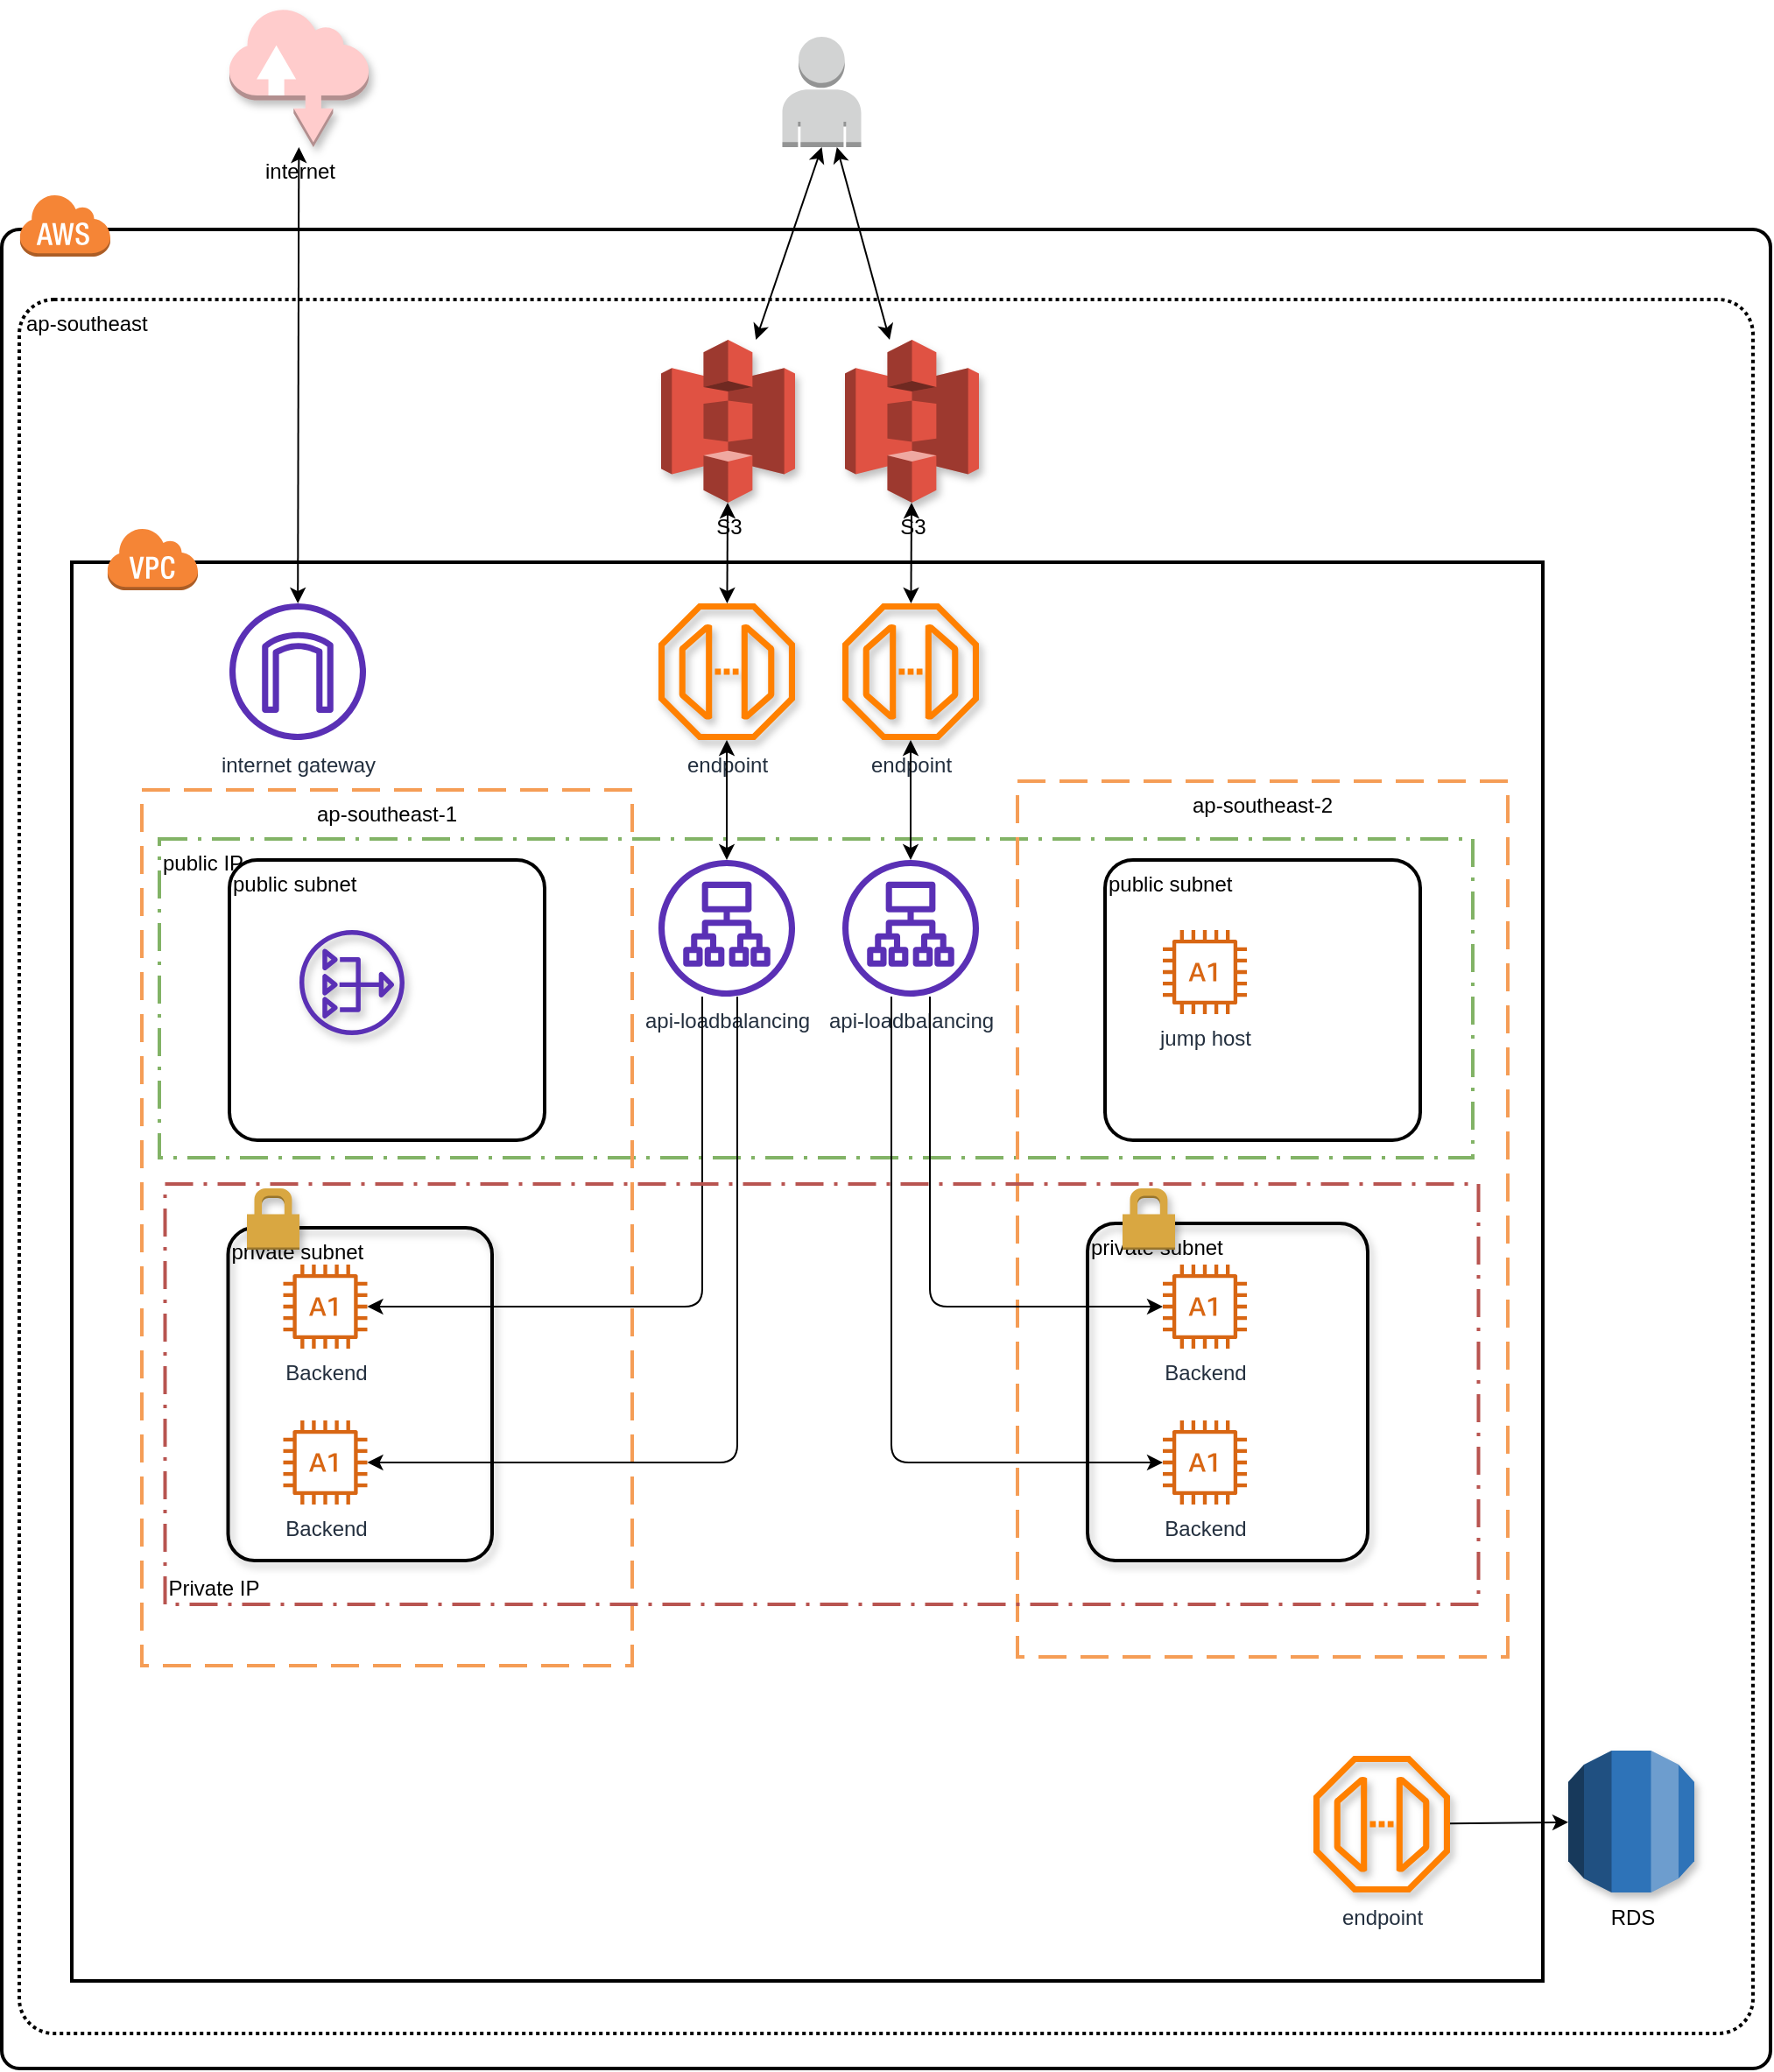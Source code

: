 <mxfile version="14.9.3" type="github">
  <diagram id="Ug4ck6MXC8iZvnKIEbA-" name="Page-1">
    <mxGraphModel dx="2563" dy="2133" grid="1" gridSize="10" guides="1" tooltips="1" connect="1" arrows="1" fold="1" page="1" pageScale="1" pageWidth="827" pageHeight="1169" math="0" shadow="0">
      <root>
        <mxCell id="0" />
        <mxCell id="1" parent="0" />
        <mxCell id="q-lyD5IT4TntcW8uLdAv-90" value="public IP" style="rounded=0;arcSize=10;dashed=1;dashPattern=8 3 1 3;strokeWidth=2;shadow=0;sketch=0;align=left;verticalAlign=top;strokeColor=#82b366;fillColor=none;" vertex="1" parent="1">
          <mxGeometry x="90" y="318" width="750" height="182" as="geometry" />
        </mxCell>
        <mxCell id="q-lyD5IT4TntcW8uLdAv-25" value="" style="rounded=1;arcSize=1;dashed=0;fillColor=none;gradientColor=none;strokeWidth=2;shadow=0;sketch=0;" vertex="1" parent="1">
          <mxGeometry y="-30" width="1010" height="1050" as="geometry" />
        </mxCell>
        <mxCell id="q-lyD5IT4TntcW8uLdAv-27" value="ap-southeast" style="rounded=1;arcSize=2;dashed=1;fillColor=none;gradientColor=none;dashPattern=1 1;strokeWidth=2;shadow=0;sketch=0;verticalAlign=top;align=left;spacingLeft=2;" vertex="1" parent="1">
          <mxGeometry x="10" y="10" width="990" height="990" as="geometry" />
        </mxCell>
        <mxCell id="q-lyD5IT4TntcW8uLdAv-31" value="" style="rounded=1;arcSize=0;dashed=0;fillColor=none;gradientColor=none;strokeWidth=2;shadow=0;sketch=0;" vertex="1" parent="1">
          <mxGeometry x="40" y="160" width="840" height="810" as="geometry" />
        </mxCell>
        <mxCell id="q-lyD5IT4TntcW8uLdAv-34" value="ap-southeast-2" style="rounded=1;arcSize=0;dashed=1;strokeColor=#F59D56;fillColor=none;gradientColor=none;dashPattern=8 4;strokeWidth=2;shadow=0;sketch=0;verticalAlign=top;" vertex="1" parent="1">
          <mxGeometry x="580" y="285" width="280" height="500" as="geometry" />
        </mxCell>
        <mxCell id="q-lyD5IT4TntcW8uLdAv-88" value="public subnet" style="rounded=1;arcSize=10;dashed=0;fillColor=none;gradientColor=none;strokeWidth=2;shadow=0;sketch=0;align=left;verticalAlign=top;" vertex="1" parent="1">
          <mxGeometry x="630" y="330" width="180" height="160" as="geometry" />
        </mxCell>
        <mxCell id="q-lyD5IT4TntcW8uLdAv-1" value="" style="outlineConnect=0;dashed=0;verticalLabelPosition=bottom;verticalAlign=top;align=center;html=1;shape=mxgraph.aws3.user;fillColor=#D2D3D3;gradientColor=none;sketch=0;" vertex="1" parent="1">
          <mxGeometry x="445.75" y="-140" width="45" height="63" as="geometry" />
        </mxCell>
        <mxCell id="q-lyD5IT4TntcW8uLdAv-26" value="" style="dashed=0;html=1;shape=mxgraph.aws3.cloud;fillColor=#F58536;gradientColor=none;dashed=0;shadow=0;sketch=0;" vertex="1" parent="1">
          <mxGeometry x="10" y="-50.5" width="52" height="36" as="geometry" />
        </mxCell>
        <mxCell id="q-lyD5IT4TntcW8uLdAv-32" value="" style="dashed=0;html=1;shape=mxgraph.aws3.virtual_private_cloud;fillColor=#F58536;gradientColor=none;dashed=0;shadow=0;sketch=0;strokeColor=#000000;" vertex="1" parent="1">
          <mxGeometry x="60" y="140" width="52" height="36" as="geometry" />
        </mxCell>
        <object label="ap-southeast-1" id="q-lyD5IT4TntcW8uLdAv-33">
          <mxCell style="rounded=1;arcSize=0;dashed=1;strokeColor=#F59D56;fillColor=none;gradientColor=none;dashPattern=8 4;strokeWidth=2;shadow=0;sketch=0;whiteSpace=wrap;verticalAlign=top;align=center;" vertex="1" parent="1">
            <mxGeometry x="80" y="290" width="280" height="500" as="geometry" />
          </mxCell>
        </object>
        <mxCell id="q-lyD5IT4TntcW8uLdAv-38" value="internet gateway" style="outlineConnect=0;fontColor=#232F3E;gradientColor=none;fillColor=#5A30B5;strokeColor=none;dashed=0;verticalLabelPosition=bottom;verticalAlign=top;align=center;html=1;fontSize=12;fontStyle=0;aspect=fixed;pointerEvents=1;shape=mxgraph.aws4.internet_gateway;shadow=0;sketch=0;" vertex="1" parent="1">
          <mxGeometry x="130" y="183.5" width="78" height="78" as="geometry" />
        </mxCell>
        <mxCell id="q-lyD5IT4TntcW8uLdAv-39" value="api-loadbalancing" style="outlineConnect=0;fontColor=#232F3E;gradientColor=none;fillColor=#5A30B5;strokeColor=none;dashed=0;verticalLabelPosition=bottom;verticalAlign=top;align=center;html=1;fontSize=12;fontStyle=0;aspect=fixed;pointerEvents=1;shape=mxgraph.aws4.application_load_balancer;shadow=0;sketch=0;" vertex="1" parent="1">
          <mxGeometry x="375" y="330" width="78" height="78" as="geometry" />
        </mxCell>
        <mxCell id="q-lyD5IT4TntcW8uLdAv-43" value="Backend" style="outlineConnect=0;fontColor=#232F3E;gradientColor=none;fillColor=#D86613;strokeColor=none;dashed=0;verticalLabelPosition=bottom;verticalAlign=top;align=center;html=1;fontSize=12;fontStyle=0;aspect=fixed;pointerEvents=1;shape=mxgraph.aws4.a1_instance;shadow=0;sketch=0;" vertex="1" parent="1">
          <mxGeometry x="160.75" y="650" width="48" height="48" as="geometry" />
        </mxCell>
        <mxCell id="q-lyD5IT4TntcW8uLdAv-45" value="Backend" style="outlineConnect=0;fontColor=#232F3E;gradientColor=none;fillColor=#D86613;strokeColor=none;dashed=0;verticalLabelPosition=bottom;verticalAlign=top;align=center;html=1;fontSize=12;fontStyle=0;aspect=fixed;pointerEvents=1;shape=mxgraph.aws4.a1_instance;shadow=0;sketch=0;" vertex="1" parent="1">
          <mxGeometry x="160.75" y="561" width="48" height="48" as="geometry" />
        </mxCell>
        <mxCell id="q-lyD5IT4TntcW8uLdAv-46" value="endpoint" style="outlineConnect=0;fontColor=#232F3E;gradientColor=none;dashed=0;verticalLabelPosition=bottom;verticalAlign=top;align=center;html=1;fontSize=12;fontStyle=0;aspect=fixed;pointerEvents=1;shape=mxgraph.aws4.endpoint;shadow=1;sketch=0;fillColor=#FF8000;" vertex="1" parent="1">
          <mxGeometry x="375" y="183.5" width="78" height="78" as="geometry" />
        </mxCell>
        <mxCell id="q-lyD5IT4TntcW8uLdAv-47" value="jump host" style="outlineConnect=0;fontColor=#232F3E;gradientColor=none;fillColor=#D86613;strokeColor=none;dashed=0;verticalLabelPosition=bottom;verticalAlign=top;align=center;html=1;fontSize=12;fontStyle=0;aspect=fixed;pointerEvents=1;shape=mxgraph.aws4.a1_instance;shadow=0;sketch=0;" vertex="1" parent="1">
          <mxGeometry x="663" y="370" width="48" height="48" as="geometry" />
        </mxCell>
        <mxCell id="q-lyD5IT4TntcW8uLdAv-48" value="" style="outlineConnect=0;fontColor=#232F3E;gradientColor=none;fillColor=#5A30B5;strokeColor=none;dashed=0;verticalLabelPosition=bottom;verticalAlign=top;align=center;html=1;fontSize=12;fontStyle=0;aspect=fixed;pointerEvents=1;shape=mxgraph.aws4.nat_gateway;shadow=1;sketch=0;" vertex="1" parent="1">
          <mxGeometry x="170" y="370" width="60" height="60" as="geometry" />
        </mxCell>
        <mxCell id="q-lyD5IT4TntcW8uLdAv-49" value="S3" style="outlineConnect=0;dashed=0;verticalLabelPosition=bottom;verticalAlign=top;align=center;html=1;shape=mxgraph.aws3.s3;fillColor=#E05243;gradientColor=none;shadow=1;sketch=0;strokeColor=#000000;" vertex="1" parent="1">
          <mxGeometry x="376.5" y="33" width="76.5" height="93" as="geometry" />
        </mxCell>
        <mxCell id="q-lyD5IT4TntcW8uLdAv-50" value="RDS" style="outlineConnect=0;dashed=0;verticalLabelPosition=bottom;verticalAlign=top;align=center;html=1;shape=mxgraph.aws3.rds;fillColor=#2E73B8;gradientColor=none;shadow=1;sketch=0;strokeColor=#000000;" vertex="1" parent="1">
          <mxGeometry x="894.5" y="838.5" width="72" height="81" as="geometry" />
        </mxCell>
        <mxCell id="q-lyD5IT4TntcW8uLdAv-51" value="endpoint" style="outlineConnect=0;fontColor=#232F3E;gradientColor=none;dashed=0;verticalLabelPosition=bottom;verticalAlign=top;align=center;html=1;fontSize=12;fontStyle=0;aspect=fixed;pointerEvents=1;shape=mxgraph.aws4.endpoint;shadow=1;sketch=0;fillColor=#FF8000;" vertex="1" parent="1">
          <mxGeometry x="749" y="841.5" width="78" height="78" as="geometry" />
        </mxCell>
        <mxCell id="q-lyD5IT4TntcW8uLdAv-55" value="" style="endArrow=classic;startArrow=classic;html=1;" edge="1" parent="1" source="q-lyD5IT4TntcW8uLdAv-46" target="q-lyD5IT4TntcW8uLdAv-49">
          <mxGeometry width="50" height="50" relative="1" as="geometry">
            <mxPoint x="480" y="260" as="sourcePoint" />
            <mxPoint x="530" y="210" as="targetPoint" />
          </mxGeometry>
        </mxCell>
        <mxCell id="q-lyD5IT4TntcW8uLdAv-56" value="" style="endArrow=classic;startArrow=classic;html=1;" edge="1" parent="1" source="q-lyD5IT4TntcW8uLdAv-39" target="q-lyD5IT4TntcW8uLdAv-46">
          <mxGeometry width="50" height="50" relative="1" as="geometry">
            <mxPoint x="480" y="260" as="sourcePoint" />
            <mxPoint x="530" y="210" as="targetPoint" />
          </mxGeometry>
        </mxCell>
        <mxCell id="q-lyD5IT4TntcW8uLdAv-58" value="" style="edgeStyle=segmentEdgeStyle;endArrow=classic;html=1;" edge="1" parent="1" source="q-lyD5IT4TntcW8uLdAv-39" target="q-lyD5IT4TntcW8uLdAv-43">
          <mxGeometry width="50" height="50" relative="1" as="geometry">
            <mxPoint x="440.059" y="408" as="sourcePoint" />
            <mxPoint x="600" y="585.059" as="targetPoint" />
            <Array as="points">
              <mxPoint x="420" y="674" />
            </Array>
          </mxGeometry>
        </mxCell>
        <mxCell id="q-lyD5IT4TntcW8uLdAv-59" value="" style="edgeStyle=segmentEdgeStyle;endArrow=classic;html=1;startArrow=none;" edge="1" parent="1" source="q-lyD5IT4TntcW8uLdAv-39" target="q-lyD5IT4TntcW8uLdAv-45">
          <mxGeometry width="50" height="50" relative="1" as="geometry">
            <mxPoint x="399.999" y="383.94" as="sourcePoint" />
            <mxPoint x="559.94" y="560.999" as="targetPoint" />
            <Array as="points">
              <mxPoint x="400" y="585" />
            </Array>
          </mxGeometry>
        </mxCell>
        <mxCell id="q-lyD5IT4TntcW8uLdAv-60" value="endpoint" style="outlineConnect=0;fontColor=#232F3E;gradientColor=none;dashed=0;verticalLabelPosition=bottom;verticalAlign=top;align=center;html=1;fontSize=12;fontStyle=0;aspect=fixed;pointerEvents=1;shape=mxgraph.aws4.endpoint;shadow=1;sketch=0;fillColor=#FF8000;" vertex="1" parent="1">
          <mxGeometry x="480" y="183.5" width="78" height="78" as="geometry" />
        </mxCell>
        <mxCell id="q-lyD5IT4TntcW8uLdAv-61" value="Backend" style="outlineConnect=0;fontColor=#232F3E;gradientColor=none;fillColor=#D86613;strokeColor=none;dashed=0;verticalLabelPosition=bottom;verticalAlign=top;align=center;html=1;fontSize=12;fontStyle=0;aspect=fixed;pointerEvents=1;shape=mxgraph.aws4.a1_instance;shadow=0;sketch=0;" vertex="1" parent="1">
          <mxGeometry x="663" y="561" width="48" height="48" as="geometry" />
        </mxCell>
        <mxCell id="q-lyD5IT4TntcW8uLdAv-62" value="Backend" style="outlineConnect=0;fontColor=#232F3E;gradientColor=none;fillColor=#D86613;strokeColor=none;dashed=0;verticalLabelPosition=bottom;verticalAlign=top;align=center;html=1;fontSize=12;fontStyle=0;aspect=fixed;pointerEvents=1;shape=mxgraph.aws4.a1_instance;shadow=0;sketch=0;" vertex="1" parent="1">
          <mxGeometry x="663" y="650" width="48" height="48" as="geometry" />
        </mxCell>
        <mxCell id="q-lyD5IT4TntcW8uLdAv-63" value="api-loadbalancing" style="outlineConnect=0;fontColor=#232F3E;gradientColor=none;fillColor=#5A30B5;strokeColor=none;dashed=0;verticalLabelPosition=bottom;verticalAlign=top;align=center;html=1;fontSize=12;fontStyle=0;aspect=fixed;pointerEvents=1;shape=mxgraph.aws4.application_load_balancer;shadow=0;sketch=0;" vertex="1" parent="1">
          <mxGeometry x="480" y="330" width="78" height="78" as="geometry" />
        </mxCell>
        <mxCell id="q-lyD5IT4TntcW8uLdAv-65" value="" style="endArrow=classic;startArrow=classic;html=1;" edge="1" parent="1" source="q-lyD5IT4TntcW8uLdAv-63" target="q-lyD5IT4TntcW8uLdAv-60">
          <mxGeometry width="50" height="50" relative="1" as="geometry">
            <mxPoint x="480" y="490" as="sourcePoint" />
            <mxPoint x="500" y="260" as="targetPoint" />
          </mxGeometry>
        </mxCell>
        <mxCell id="q-lyD5IT4TntcW8uLdAv-68" value="" style="edgeStyle=segmentEdgeStyle;endArrow=classic;html=1;" edge="1" parent="1" source="q-lyD5IT4TntcW8uLdAv-63" target="q-lyD5IT4TntcW8uLdAv-62">
          <mxGeometry width="50" height="50" relative="1" as="geometry">
            <mxPoint x="480" y="490" as="sourcePoint" />
            <mxPoint x="530" y="440" as="targetPoint" />
            <Array as="points">
              <mxPoint x="508" y="674" />
            </Array>
          </mxGeometry>
        </mxCell>
        <mxCell id="q-lyD5IT4TntcW8uLdAv-69" value="" style="edgeStyle=segmentEdgeStyle;endArrow=classic;html=1;" edge="1" parent="1" source="q-lyD5IT4TntcW8uLdAv-63" target="q-lyD5IT4TntcW8uLdAv-61">
          <mxGeometry width="50" height="50" relative="1" as="geometry">
            <mxPoint x="480" y="490" as="sourcePoint" />
            <mxPoint x="530" y="440" as="targetPoint" />
            <Array as="points">
              <mxPoint x="530" y="585" />
            </Array>
          </mxGeometry>
        </mxCell>
        <mxCell id="q-lyD5IT4TntcW8uLdAv-70" value="internet" style="outlineConnect=0;dashed=0;verticalLabelPosition=bottom;verticalAlign=top;align=center;html=1;shape=mxgraph.aws3.internet;gradientColor=none;shadow=1;sketch=0;strokeColor=#000000;fillColor=#FFCCCC;" vertex="1" parent="1">
          <mxGeometry x="130" y="-156.5" width="79.5" height="79.5" as="geometry" />
        </mxCell>
        <mxCell id="q-lyD5IT4TntcW8uLdAv-71" value="" style="endArrow=classic;html=1;" edge="1" parent="1" source="q-lyD5IT4TntcW8uLdAv-51" target="q-lyD5IT4TntcW8uLdAv-50">
          <mxGeometry width="50" height="50" relative="1" as="geometry">
            <mxPoint x="480" y="730" as="sourcePoint" />
            <mxPoint x="530" y="680" as="targetPoint" />
          </mxGeometry>
        </mxCell>
        <mxCell id="q-lyD5IT4TntcW8uLdAv-72" value="S3" style="outlineConnect=0;dashed=0;verticalLabelPosition=bottom;verticalAlign=top;align=center;html=1;shape=mxgraph.aws3.s3;fillColor=#E05243;gradientColor=none;shadow=1;sketch=0;strokeColor=#000000;" vertex="1" parent="1">
          <mxGeometry x="481.5" y="33" width="76.5" height="93" as="geometry" />
        </mxCell>
        <mxCell id="q-lyD5IT4TntcW8uLdAv-74" value="" style="endArrow=classic;startArrow=classic;html=1;" edge="1" parent="1" source="q-lyD5IT4TntcW8uLdAv-60" target="q-lyD5IT4TntcW8uLdAv-72">
          <mxGeometry width="50" height="50" relative="1" as="geometry">
            <mxPoint x="350" y="260" as="sourcePoint" />
            <mxPoint x="400" y="210" as="targetPoint" />
          </mxGeometry>
        </mxCell>
        <mxCell id="q-lyD5IT4TntcW8uLdAv-77" value="" style="endArrow=classic;startArrow=classic;html=1;" edge="1" parent="1" source="q-lyD5IT4TntcW8uLdAv-1" target="q-lyD5IT4TntcW8uLdAv-72">
          <mxGeometry width="50" height="50" relative="1" as="geometry">
            <mxPoint x="350" y="60" as="sourcePoint" />
            <mxPoint x="400" y="10" as="targetPoint" />
          </mxGeometry>
        </mxCell>
        <mxCell id="q-lyD5IT4TntcW8uLdAv-78" value="" style="endArrow=classic;startArrow=classic;html=1;entryX=0.5;entryY=1;entryDx=0;entryDy=0;entryPerimeter=0;" edge="1" parent="1" source="q-lyD5IT4TntcW8uLdAv-49" target="q-lyD5IT4TntcW8uLdAv-1">
          <mxGeometry width="50" height="50" relative="1" as="geometry">
            <mxPoint x="350" y="60" as="sourcePoint" />
            <mxPoint x="400" y="10" as="targetPoint" />
          </mxGeometry>
        </mxCell>
        <mxCell id="q-lyD5IT4TntcW8uLdAv-79" value="" style="endArrow=classic;startArrow=classic;html=1;" edge="1" parent="1" source="q-lyD5IT4TntcW8uLdAv-38" target="q-lyD5IT4TntcW8uLdAv-70">
          <mxGeometry width="50" height="50" relative="1" as="geometry">
            <mxPoint x="350" y="260" as="sourcePoint" />
            <mxPoint x="400" y="210" as="targetPoint" />
          </mxGeometry>
        </mxCell>
        <mxCell id="q-lyD5IT4TntcW8uLdAv-80" value="private subnet" style="rounded=1;arcSize=10;dashed=0;fillColor=none;gradientColor=none;strokeWidth=2;shadow=1;sketch=0;align=left;verticalAlign=top;" vertex="1" parent="1">
          <mxGeometry x="129.25" y="540" width="150.75" height="190" as="geometry" />
        </mxCell>
        <mxCell id="q-lyD5IT4TntcW8uLdAv-81" value="" style="dashed=0;html=1;shape=mxgraph.aws3.permissions;fillColor=#D9A741;gradientColor=none;dashed=0;shadow=1;sketch=0;strokeColor=#000000;align=left;verticalAlign=top;" vertex="1" parent="1">
          <mxGeometry x="140" y="517.5" width="30" height="35" as="geometry" />
        </mxCell>
        <mxCell id="q-lyD5IT4TntcW8uLdAv-82" value="private subnet" style="rounded=1;arcSize=10;dashed=0;fillColor=none;gradientColor=none;strokeWidth=2;shadow=1;sketch=0;align=left;verticalAlign=top;" vertex="1" parent="1">
          <mxGeometry x="620" y="537.5" width="160" height="192.5" as="geometry" />
        </mxCell>
        <mxCell id="q-lyD5IT4TntcW8uLdAv-83" value="" style="dashed=0;html=1;shape=mxgraph.aws3.permissions;fillColor=#D9A741;gradientColor=none;dashed=0;shadow=1;sketch=0;strokeColor=#000000;align=left;verticalAlign=top;" vertex="1" parent="1">
          <mxGeometry x="640" y="517.5" width="30" height="35" as="geometry" />
        </mxCell>
        <mxCell id="q-lyD5IT4TntcW8uLdAv-86" value="public subnet" style="rounded=1;arcSize=10;dashed=0;fillColor=none;gradientColor=none;strokeWidth=2;shadow=0;sketch=0;align=left;verticalAlign=top;" vertex="1" parent="1">
          <mxGeometry x="130" y="330" width="180" height="160" as="geometry" />
        </mxCell>
        <mxCell id="q-lyD5IT4TntcW8uLdAv-91" value="Private IP" style="rounded=0;arcSize=10;dashed=1;dashPattern=8 3 1 3;strokeWidth=2;shadow=0;sketch=0;align=left;verticalAlign=bottom;strokeColor=#b85450;fillColor=none;" vertex="1" parent="1">
          <mxGeometry x="93.25" y="515" width="750" height="240" as="geometry" />
        </mxCell>
      </root>
    </mxGraphModel>
  </diagram>
</mxfile>
